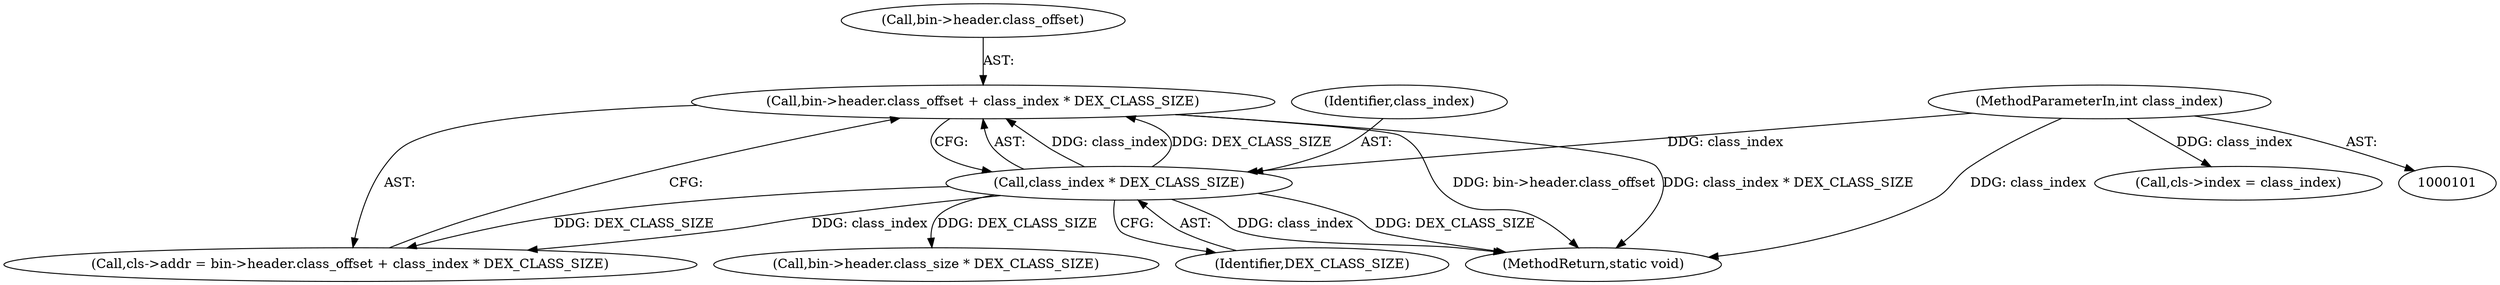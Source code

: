 digraph "0_radare2_1ea23bd6040441a21fbcfba69dce9a01af03f989@pointer" {
"1000169" [label="(Call,bin->header.class_offset + class_index * DEX_CLASS_SIZE)"];
"1000175" [label="(Call,class_index * DEX_CLASS_SIZE)"];
"1000105" [label="(MethodParameterIn,int class_index)"];
"1000176" [label="(Identifier,class_index)"];
"1000175" [label="(Call,class_index * DEX_CLASS_SIZE)"];
"1000170" [label="(Call,bin->header.class_offset)"];
"1000160" [label="(Call,cls->index = class_index)"];
"1000165" [label="(Call,cls->addr = bin->header.class_offset + class_index * DEX_CLASS_SIZE)"];
"1000597" [label="(MethodReturn,static void)"];
"1000105" [label="(MethodParameterIn,int class_index)"];
"1000390" [label="(Call,bin->header.class_size * DEX_CLASS_SIZE)"];
"1000177" [label="(Identifier,DEX_CLASS_SIZE)"];
"1000169" [label="(Call,bin->header.class_offset + class_index * DEX_CLASS_SIZE)"];
"1000169" -> "1000165"  [label="AST: "];
"1000169" -> "1000175"  [label="CFG: "];
"1000170" -> "1000169"  [label="AST: "];
"1000175" -> "1000169"  [label="AST: "];
"1000165" -> "1000169"  [label="CFG: "];
"1000169" -> "1000597"  [label="DDG: bin->header.class_offset"];
"1000169" -> "1000597"  [label="DDG: class_index * DEX_CLASS_SIZE"];
"1000175" -> "1000169"  [label="DDG: class_index"];
"1000175" -> "1000169"  [label="DDG: DEX_CLASS_SIZE"];
"1000175" -> "1000177"  [label="CFG: "];
"1000176" -> "1000175"  [label="AST: "];
"1000177" -> "1000175"  [label="AST: "];
"1000175" -> "1000597"  [label="DDG: class_index"];
"1000175" -> "1000597"  [label="DDG: DEX_CLASS_SIZE"];
"1000175" -> "1000165"  [label="DDG: class_index"];
"1000175" -> "1000165"  [label="DDG: DEX_CLASS_SIZE"];
"1000105" -> "1000175"  [label="DDG: class_index"];
"1000175" -> "1000390"  [label="DDG: DEX_CLASS_SIZE"];
"1000105" -> "1000101"  [label="AST: "];
"1000105" -> "1000597"  [label="DDG: class_index"];
"1000105" -> "1000160"  [label="DDG: class_index"];
}
